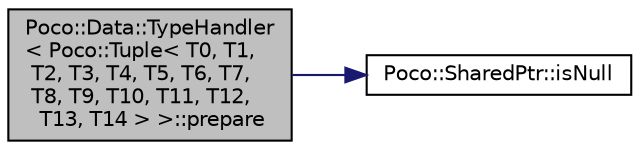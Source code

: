 digraph "Poco::Data::TypeHandler&lt; Poco::Tuple&lt; T0, T1, T2, T3, T4, T5, T6, T7, T8, T9, T10, T11, T12, T13, T14 &gt; &gt;::prepare"
{
 // LATEX_PDF_SIZE
  edge [fontname="Helvetica",fontsize="10",labelfontname="Helvetica",labelfontsize="10"];
  node [fontname="Helvetica",fontsize="10",shape=record];
  rankdir="LR";
  Node1 [label="Poco::Data::TypeHandler\l\< Poco::Tuple\< T0, T1,\l T2, T3, T4, T5, T6, T7,\l T8, T9, T10, T11, T12,\l T13, T14 \> \>::prepare",height=0.2,width=0.4,color="black", fillcolor="grey75", style="filled", fontcolor="black",tooltip=" "];
  Node1 -> Node2 [color="midnightblue",fontsize="10",style="solid",fontname="Helvetica"];
  Node2 [label="Poco::SharedPtr::isNull",height=0.2,width=0.4,color="black", fillcolor="white", style="filled",URL="$classPoco_1_1SharedPtr.html#af04598ca0ecf598802c144836cfd3b5a",tooltip=" "];
}
